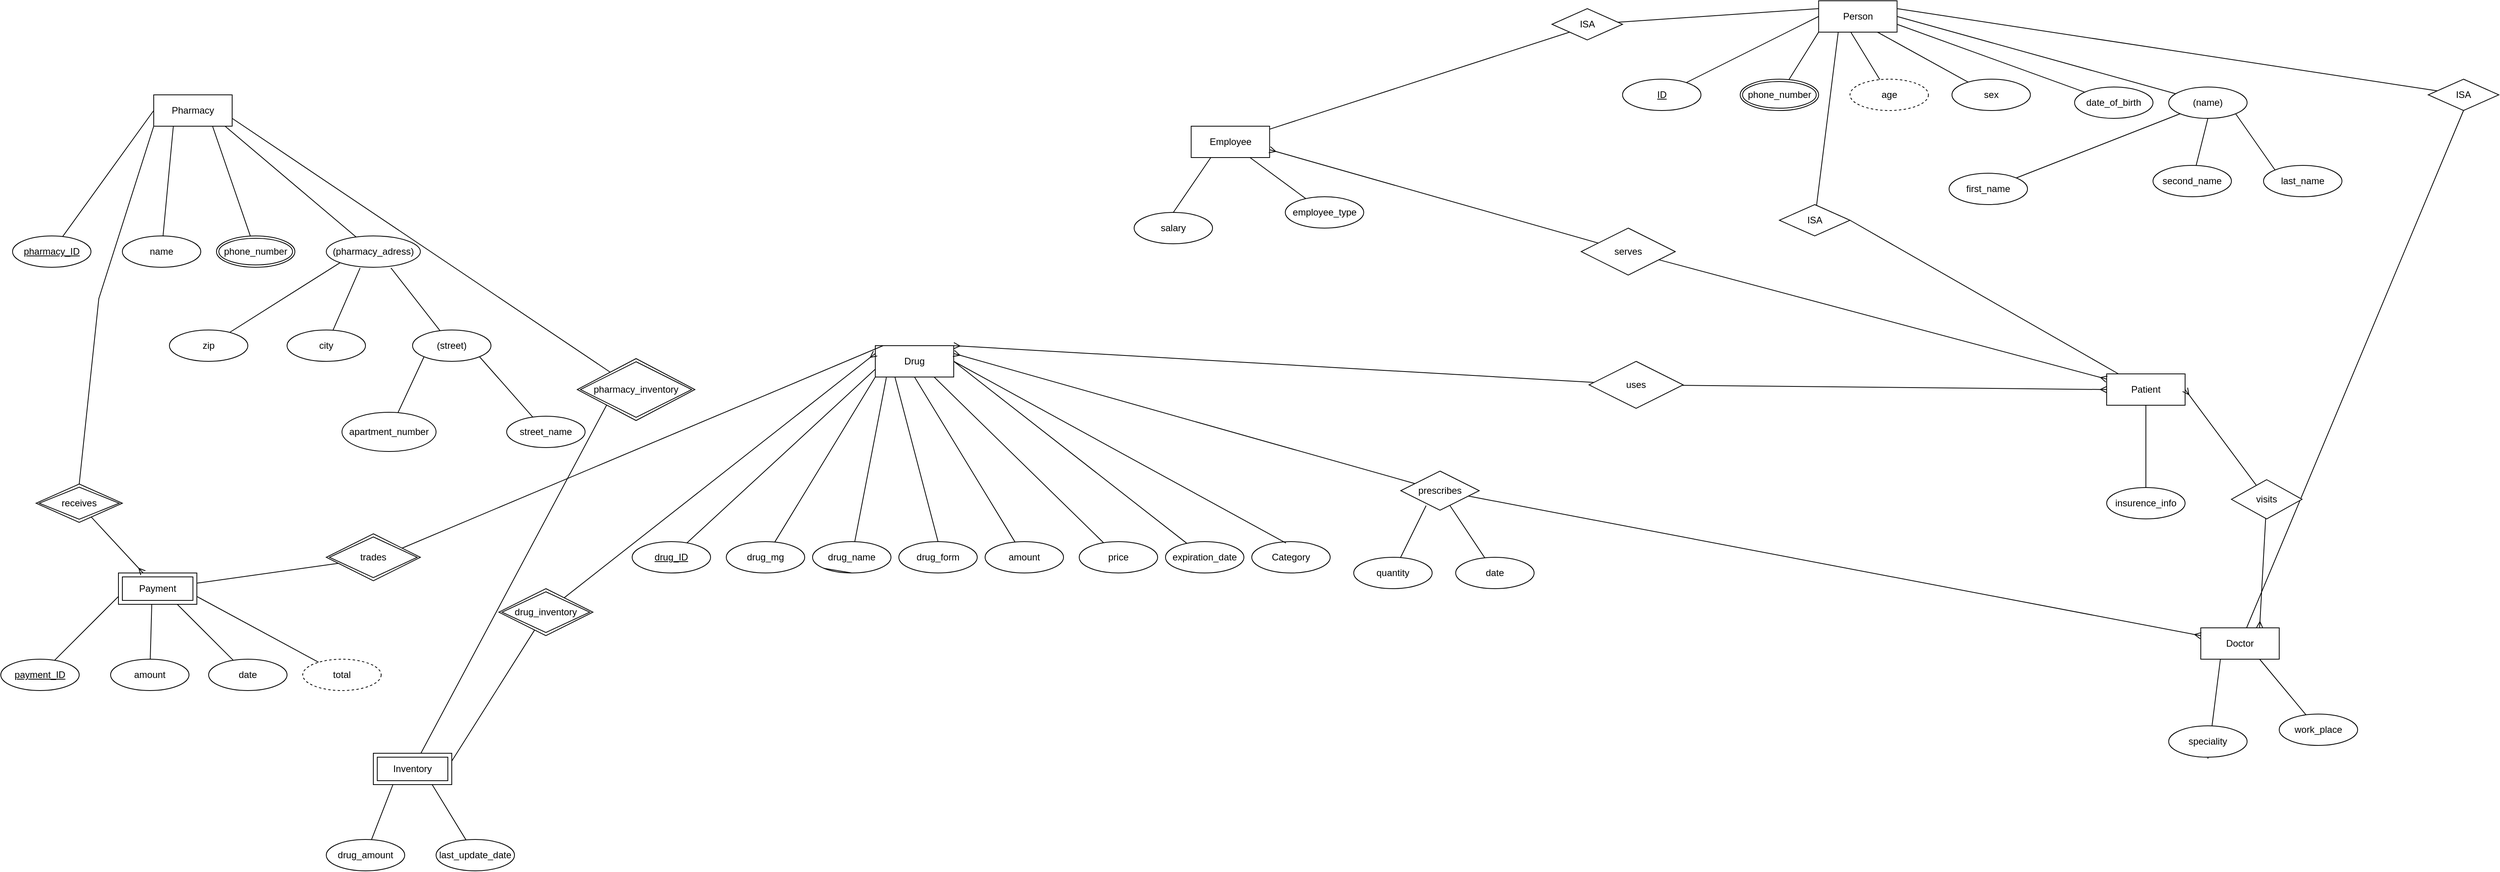 <mxfile version="14.1.1" type="github">
  <diagram id="R2lEEEUBdFMjLlhIrx00" name="Page-1">
    <mxGraphModel dx="1038" dy="548" grid="1" gridSize="10" guides="1" tooltips="1" connect="1" arrows="1" fold="1" page="1" pageScale="1" pageWidth="5000" pageHeight="5000" math="0" shadow="0" extFonts="Permanent Marker^https://fonts.googleapis.com/css?family=Permanent+Marker">
      <root>
        <mxCell id="0" />
        <mxCell id="1" parent="0" />
        <mxCell id="RW5OpeM4LIOE4QkSRuxz-1" value="Pharmacy" style="whiteSpace=wrap;html=1;align=center;" parent="1" vertex="1">
          <mxGeometry x="260" y="120" width="100" height="40" as="geometry" />
        </mxCell>
        <mxCell id="RW5OpeM4LIOE4QkSRuxz-18" style="edgeStyle=none;rounded=0;orthogonalLoop=1;jettySize=auto;html=1;entryX=0;entryY=0.5;entryDx=0;entryDy=0;startArrow=none;startFill=0;endArrow=none;endFill=0;" parent="1" source="RW5OpeM4LIOE4QkSRuxz-2" target="RW5OpeM4LIOE4QkSRuxz-1" edge="1">
          <mxGeometry relative="1" as="geometry" />
        </mxCell>
        <mxCell id="RW5OpeM4LIOE4QkSRuxz-2" value="pharmacy_ID" style="ellipse;whiteSpace=wrap;html=1;align=center;fontStyle=4;" parent="1" vertex="1">
          <mxGeometry x="80" y="300" width="100" height="40" as="geometry" />
        </mxCell>
        <mxCell id="RW5OpeM4LIOE4QkSRuxz-19" style="edgeStyle=none;rounded=0;orthogonalLoop=1;jettySize=auto;html=1;entryX=0.25;entryY=1;entryDx=0;entryDy=0;startArrow=none;startFill=0;endArrow=none;endFill=0;" parent="1" source="RW5OpeM4LIOE4QkSRuxz-3" target="RW5OpeM4LIOE4QkSRuxz-1" edge="1">
          <mxGeometry relative="1" as="geometry" />
        </mxCell>
        <mxCell id="RW5OpeM4LIOE4QkSRuxz-3" value="name" style="ellipse;whiteSpace=wrap;html=1;align=center;" parent="1" vertex="1">
          <mxGeometry x="220" y="300" width="100" height="40" as="geometry" />
        </mxCell>
        <mxCell id="RW5OpeM4LIOE4QkSRuxz-175" style="edgeStyle=none;rounded=0;orthogonalLoop=1;jettySize=auto;html=1;startArrow=none;startFill=0;endArrow=none;endFill=0;" parent="1" source="RW5OpeM4LIOE4QkSRuxz-5" edge="1">
          <mxGeometry relative="1" as="geometry">
            <mxPoint x="351" y="160" as="targetPoint" />
          </mxGeometry>
        </mxCell>
        <mxCell id="RW5OpeM4LIOE4QkSRuxz-5" value="(pharmacy_adress)" style="ellipse;whiteSpace=wrap;html=1;align=center;" parent="1" vertex="1">
          <mxGeometry x="480" y="300" width="120" height="40" as="geometry" />
        </mxCell>
        <mxCell id="RW5OpeM4LIOE4QkSRuxz-20" style="edgeStyle=none;rounded=0;orthogonalLoop=1;jettySize=auto;html=1;entryX=0.75;entryY=1;entryDx=0;entryDy=0;startArrow=none;startFill=0;endArrow=none;endFill=0;" parent="1" source="RW5OpeM4LIOE4QkSRuxz-6" target="RW5OpeM4LIOE4QkSRuxz-1" edge="1">
          <mxGeometry relative="1" as="geometry" />
        </mxCell>
        <mxCell id="RW5OpeM4LIOE4QkSRuxz-6" value="phone_number" style="ellipse;shape=doubleEllipse;margin=3;whiteSpace=wrap;html=1;align=center;" parent="1" vertex="1">
          <mxGeometry x="340" y="300" width="100" height="40" as="geometry" />
        </mxCell>
        <mxCell id="RW5OpeM4LIOE4QkSRuxz-25" style="edgeStyle=none;rounded=0;orthogonalLoop=1;jettySize=auto;html=1;entryX=0;entryY=1;entryDx=0;entryDy=0;startArrow=none;startFill=0;endArrow=none;endFill=0;" parent="1" source="RW5OpeM4LIOE4QkSRuxz-22" target="RW5OpeM4LIOE4QkSRuxz-5" edge="1">
          <mxGeometry relative="1" as="geometry" />
        </mxCell>
        <mxCell id="RW5OpeM4LIOE4QkSRuxz-22" value="zip" style="ellipse;whiteSpace=wrap;html=1;align=center;" parent="1" vertex="1">
          <mxGeometry x="280" y="420" width="100" height="40" as="geometry" />
        </mxCell>
        <mxCell id="RW5OpeM4LIOE4QkSRuxz-27" style="edgeStyle=none;rounded=0;orthogonalLoop=1;jettySize=auto;html=1;entryX=0.687;entryY=1.02;entryDx=0;entryDy=0;entryPerimeter=0;startArrow=none;startFill=0;endArrow=none;endFill=0;" parent="1" source="RW5OpeM4LIOE4QkSRuxz-23" target="RW5OpeM4LIOE4QkSRuxz-5" edge="1">
          <mxGeometry relative="1" as="geometry" />
        </mxCell>
        <mxCell id="RW5OpeM4LIOE4QkSRuxz-23" value="(street)" style="ellipse;whiteSpace=wrap;html=1;align=center;" parent="1" vertex="1">
          <mxGeometry x="590" y="420" width="100" height="40" as="geometry" />
        </mxCell>
        <mxCell id="RW5OpeM4LIOE4QkSRuxz-26" style="edgeStyle=none;rounded=0;orthogonalLoop=1;jettySize=auto;html=1;entryX=0.36;entryY=1.02;entryDx=0;entryDy=0;entryPerimeter=0;startArrow=none;startFill=0;endArrow=none;endFill=0;" parent="1" source="RW5OpeM4LIOE4QkSRuxz-24" target="RW5OpeM4LIOE4QkSRuxz-5" edge="1">
          <mxGeometry relative="1" as="geometry" />
        </mxCell>
        <mxCell id="RW5OpeM4LIOE4QkSRuxz-24" value="city" style="ellipse;whiteSpace=wrap;html=1;align=center;" parent="1" vertex="1">
          <mxGeometry x="430" y="420" width="100" height="40" as="geometry" />
        </mxCell>
        <mxCell id="RW5OpeM4LIOE4QkSRuxz-33" style="edgeStyle=none;rounded=0;orthogonalLoop=1;jettySize=auto;html=1;entryX=1;entryY=1;entryDx=0;entryDy=0;startArrow=none;startFill=0;endArrow=none;endFill=0;" parent="1" source="RW5OpeM4LIOE4QkSRuxz-29" target="RW5OpeM4LIOE4QkSRuxz-23" edge="1">
          <mxGeometry relative="1" as="geometry" />
        </mxCell>
        <mxCell id="RW5OpeM4LIOE4QkSRuxz-29" value="street_name&lt;br&gt;" style="ellipse;whiteSpace=wrap;html=1;align=center;" parent="1" vertex="1">
          <mxGeometry x="710" y="530" width="100" height="40" as="geometry" />
        </mxCell>
        <mxCell id="RW5OpeM4LIOE4QkSRuxz-31" style="edgeStyle=none;rounded=0;orthogonalLoop=1;jettySize=auto;html=1;entryX=0;entryY=1;entryDx=0;entryDy=0;startArrow=none;startFill=0;endArrow=none;endFill=0;" parent="1" source="RW5OpeM4LIOE4QkSRuxz-30" target="RW5OpeM4LIOE4QkSRuxz-23" edge="1">
          <mxGeometry relative="1" as="geometry" />
        </mxCell>
        <mxCell id="RW5OpeM4LIOE4QkSRuxz-30" value="apartment_number" style="ellipse;whiteSpace=wrap;html=1;align=center;" parent="1" vertex="1">
          <mxGeometry x="500" y="525" width="120" height="50" as="geometry" />
        </mxCell>
        <mxCell id="RW5OpeM4LIOE4QkSRuxz-34" value="Person" style="whiteSpace=wrap;html=1;align=center;" parent="1" vertex="1">
          <mxGeometry x="2382.75" width="100" height="40" as="geometry" />
        </mxCell>
        <mxCell id="RW5OpeM4LIOE4QkSRuxz-35" value="Drug" style="whiteSpace=wrap;html=1;align=center;" parent="1" vertex="1">
          <mxGeometry x="1180" y="440" width="100" height="40" as="geometry" />
        </mxCell>
        <mxCell id="RW5OpeM4LIOE4QkSRuxz-44" style="edgeStyle=none;rounded=0;orthogonalLoop=1;jettySize=auto;html=1;entryX=0.25;entryY=1;entryDx=0;entryDy=0;startArrow=none;startFill=0;endArrow=none;endFill=0;exitX=0.5;exitY=0;exitDx=0;exitDy=0;" parent="1" source="RW5OpeM4LIOE4QkSRuxz-134" target="RW5OpeM4LIOE4QkSRuxz-35" edge="1">
          <mxGeometry relative="1" as="geometry">
            <mxPoint x="1158.876" y="580.318" as="sourcePoint" />
          </mxGeometry>
        </mxCell>
        <mxCell id="RW5OpeM4LIOE4QkSRuxz-46" style="edgeStyle=none;rounded=0;orthogonalLoop=1;jettySize=auto;html=1;entryX=0.75;entryY=1;entryDx=0;entryDy=0;startArrow=none;startFill=0;endArrow=none;endFill=0;" parent="1" source="RW5OpeM4LIOE4QkSRuxz-38" target="RW5OpeM4LIOE4QkSRuxz-35" edge="1">
          <mxGeometry relative="1" as="geometry" />
        </mxCell>
        <mxCell id="RW5OpeM4LIOE4QkSRuxz-38" value="price" style="ellipse;whiteSpace=wrap;html=1;align=center;" parent="1" vertex="1">
          <mxGeometry x="1440" y="690" width="100" height="40" as="geometry" />
        </mxCell>
        <mxCell id="RW5OpeM4LIOE4QkSRuxz-47" style="edgeStyle=none;rounded=0;orthogonalLoop=1;jettySize=auto;html=1;entryX=1;entryY=0.5;entryDx=0;entryDy=0;startArrow=none;startFill=0;endArrow=none;endFill=0;" parent="1" source="RW5OpeM4LIOE4QkSRuxz-41" target="RW5OpeM4LIOE4QkSRuxz-35" edge="1">
          <mxGeometry relative="1" as="geometry" />
        </mxCell>
        <mxCell id="RW5OpeM4LIOE4QkSRuxz-41" value="expiration_date" style="ellipse;whiteSpace=wrap;html=1;align=center;" parent="1" vertex="1">
          <mxGeometry x="1550" y="690" width="100" height="40" as="geometry" />
        </mxCell>
        <mxCell id="RW5OpeM4LIOE4QkSRuxz-45" style="edgeStyle=none;rounded=0;orthogonalLoop=1;jettySize=auto;html=1;entryX=0.5;entryY=1;entryDx=0;entryDy=0;startArrow=none;startFill=0;endArrow=none;endFill=0;" parent="1" source="RW5OpeM4LIOE4QkSRuxz-42" target="RW5OpeM4LIOE4QkSRuxz-35" edge="1">
          <mxGeometry relative="1" as="geometry" />
        </mxCell>
        <mxCell id="RW5OpeM4LIOE4QkSRuxz-42" value="amount" style="ellipse;whiteSpace=wrap;html=1;align=center;" parent="1" vertex="1">
          <mxGeometry x="1320" y="690" width="100" height="40" as="geometry" />
        </mxCell>
        <mxCell id="RW5OpeM4LIOE4QkSRuxz-60" style="edgeStyle=none;rounded=0;orthogonalLoop=1;jettySize=auto;html=1;entryX=0;entryY=0.5;entryDx=0;entryDy=0;startArrow=none;startFill=0;endArrow=none;endFill=0;" parent="1" source="RW5OpeM4LIOE4QkSRuxz-51" target="RW5OpeM4LIOE4QkSRuxz-34" edge="1">
          <mxGeometry relative="1" as="geometry" />
        </mxCell>
        <mxCell id="RW5OpeM4LIOE4QkSRuxz-51" value="ID" style="ellipse;whiteSpace=wrap;html=1;align=center;fontStyle=4;" parent="1" vertex="1">
          <mxGeometry x="2132.75" y="100" width="100" height="40" as="geometry" />
        </mxCell>
        <mxCell id="RW5OpeM4LIOE4QkSRuxz-63" style="edgeStyle=none;rounded=0;orthogonalLoop=1;jettySize=auto;html=1;entryX=0.75;entryY=1;entryDx=0;entryDy=0;startArrow=none;startFill=0;endArrow=none;endFill=0;" parent="1" source="RW5OpeM4LIOE4QkSRuxz-54" target="RW5OpeM4LIOE4QkSRuxz-34" edge="1">
          <mxGeometry relative="1" as="geometry" />
        </mxCell>
        <mxCell id="RW5OpeM4LIOE4QkSRuxz-54" value="sex" style="ellipse;whiteSpace=wrap;html=1;align=center;" parent="1" vertex="1">
          <mxGeometry x="2552.75" y="100" width="100" height="40" as="geometry" />
        </mxCell>
        <mxCell id="RW5OpeM4LIOE4QkSRuxz-61" style="edgeStyle=none;rounded=0;orthogonalLoop=1;jettySize=auto;html=1;entryX=0;entryY=1;entryDx=0;entryDy=0;startArrow=none;startFill=0;endArrow=none;endFill=0;" parent="1" source="RW5OpeM4LIOE4QkSRuxz-55" target="RW5OpeM4LIOE4QkSRuxz-34" edge="1">
          <mxGeometry relative="1" as="geometry" />
        </mxCell>
        <mxCell id="RW5OpeM4LIOE4QkSRuxz-55" value="phone_number" style="ellipse;shape=doubleEllipse;margin=3;whiteSpace=wrap;html=1;align=center;" parent="1" vertex="1">
          <mxGeometry x="2282.75" y="100" width="100" height="40" as="geometry" />
        </mxCell>
        <mxCell id="RW5OpeM4LIOE4QkSRuxz-62" style="edgeStyle=none;rounded=0;orthogonalLoop=1;jettySize=auto;html=1;entryX=0.408;entryY=0.99;entryDx=0;entryDy=0;entryPerimeter=0;startArrow=none;startFill=0;endArrow=none;endFill=0;" parent="1" source="RW5OpeM4LIOE4QkSRuxz-57" target="RW5OpeM4LIOE4QkSRuxz-34" edge="1">
          <mxGeometry relative="1" as="geometry" />
        </mxCell>
        <mxCell id="RW5OpeM4LIOE4QkSRuxz-57" value="age" style="ellipse;whiteSpace=wrap;html=1;align=center;dashed=1;" parent="1" vertex="1">
          <mxGeometry x="2422.75" y="100" width="100" height="40" as="geometry" />
        </mxCell>
        <mxCell id="RW5OpeM4LIOE4QkSRuxz-64" style="edgeStyle=none;rounded=0;orthogonalLoop=1;jettySize=auto;html=1;entryX=1;entryY=0.75;entryDx=0;entryDy=0;startArrow=none;startFill=0;endArrow=none;endFill=0;" parent="1" source="RW5OpeM4LIOE4QkSRuxz-58" target="RW5OpeM4LIOE4QkSRuxz-34" edge="1">
          <mxGeometry relative="1" as="geometry" />
        </mxCell>
        <mxCell id="RW5OpeM4LIOE4QkSRuxz-58" value="date_of_birth" style="ellipse;whiteSpace=wrap;html=1;align=center;" parent="1" vertex="1">
          <mxGeometry x="2709.07" y="110" width="100" height="40" as="geometry" />
        </mxCell>
        <mxCell id="RW5OpeM4LIOE4QkSRuxz-65" style="edgeStyle=none;rounded=0;orthogonalLoop=1;jettySize=auto;html=1;entryX=1;entryY=0.5;entryDx=0;entryDy=0;startArrow=none;startFill=0;endArrow=none;endFill=0;" parent="1" source="RW5OpeM4LIOE4QkSRuxz-59" target="RW5OpeM4LIOE4QkSRuxz-34" edge="1">
          <mxGeometry relative="1" as="geometry" />
        </mxCell>
        <mxCell id="RW5OpeM4LIOE4QkSRuxz-59" value="(name)" style="ellipse;whiteSpace=wrap;html=1;align=center;" parent="1" vertex="1">
          <mxGeometry x="2829.07" y="110" width="100" height="40" as="geometry" />
        </mxCell>
        <mxCell id="RW5OpeM4LIOE4QkSRuxz-70" style="edgeStyle=none;rounded=0;orthogonalLoop=1;jettySize=auto;html=1;entryX=0.5;entryY=1;entryDx=0;entryDy=0;startArrow=none;startFill=0;endArrow=none;endFill=0;" parent="1" source="RW5OpeM4LIOE4QkSRuxz-66" target="RW5OpeM4LIOE4QkSRuxz-59" edge="1">
          <mxGeometry relative="1" as="geometry" />
        </mxCell>
        <mxCell id="RW5OpeM4LIOE4QkSRuxz-66" value="second_name" style="ellipse;whiteSpace=wrap;html=1;align=center;" parent="1" vertex="1">
          <mxGeometry x="2809.07" y="210" width="100" height="40" as="geometry" />
        </mxCell>
        <mxCell id="RW5OpeM4LIOE4QkSRuxz-108" style="edgeStyle=none;rounded=0;orthogonalLoop=1;jettySize=auto;html=1;entryX=0;entryY=1;entryDx=0;entryDy=0;startArrow=none;startFill=0;endArrow=none;endFill=0;" parent="1" source="RW5OpeM4LIOE4QkSRuxz-67" target="RW5OpeM4LIOE4QkSRuxz-59" edge="1">
          <mxGeometry relative="1" as="geometry" />
        </mxCell>
        <mxCell id="RW5OpeM4LIOE4QkSRuxz-67" value="first_name" style="ellipse;whiteSpace=wrap;html=1;align=center;" parent="1" vertex="1">
          <mxGeometry x="2549.07" y="220" width="100" height="40" as="geometry" />
        </mxCell>
        <mxCell id="RW5OpeM4LIOE4QkSRuxz-71" style="edgeStyle=none;rounded=0;orthogonalLoop=1;jettySize=auto;html=1;entryX=1;entryY=1;entryDx=0;entryDy=0;startArrow=none;startFill=0;endArrow=none;endFill=0;exitX=0;exitY=0;exitDx=0;exitDy=0;" parent="1" source="RW5OpeM4LIOE4QkSRuxz-68" target="RW5OpeM4LIOE4QkSRuxz-59" edge="1">
          <mxGeometry relative="1" as="geometry">
            <mxPoint x="2997.204" y="212.014" as="sourcePoint" />
          </mxGeometry>
        </mxCell>
        <mxCell id="RW5OpeM4LIOE4QkSRuxz-68" value="last_name" style="ellipse;whiteSpace=wrap;html=1;align=center;" parent="1" vertex="1">
          <mxGeometry x="2950" y="210" width="100" height="40" as="geometry" />
        </mxCell>
        <mxCell id="RW5OpeM4LIOE4QkSRuxz-79" style="edgeStyle=none;rounded=0;orthogonalLoop=1;jettySize=auto;html=1;entryX=0;entryY=1;entryDx=0;entryDy=0;startArrow=none;startFill=0;endArrow=none;endFill=0;" parent="1" source="RW5OpeM4LIOE4QkSRuxz-72" target="RW5OpeM4LIOE4QkSRuxz-77" edge="1">
          <mxGeometry relative="1" as="geometry" />
        </mxCell>
        <mxCell id="RW5OpeM4LIOE4QkSRuxz-72" value="Employee" style="whiteSpace=wrap;html=1;align=center;" parent="1" vertex="1">
          <mxGeometry x="1582.75" y="160" width="100" height="40" as="geometry" />
        </mxCell>
        <mxCell id="RW5OpeM4LIOE4QkSRuxz-111" style="edgeStyle=none;rounded=0;orthogonalLoop=1;jettySize=auto;html=1;entryX=0.25;entryY=1;entryDx=0;entryDy=0;startArrow=none;startFill=0;endArrow=none;endFill=0;exitX=0.5;exitY=0;exitDx=0;exitDy=0;" parent="1" source="RW5OpeM4LIOE4QkSRuxz-73" target="RW5OpeM4LIOE4QkSRuxz-72" edge="1">
          <mxGeometry relative="1" as="geometry">
            <mxPoint x="1530" y="280" as="sourcePoint" />
          </mxGeometry>
        </mxCell>
        <mxCell id="RW5OpeM4LIOE4QkSRuxz-73" value="salary" style="ellipse;whiteSpace=wrap;html=1;align=center;" parent="1" vertex="1">
          <mxGeometry x="1510" y="270" width="100" height="40" as="geometry" />
        </mxCell>
        <mxCell id="RW5OpeM4LIOE4QkSRuxz-76" style="edgeStyle=none;rounded=0;orthogonalLoop=1;jettySize=auto;html=1;entryX=0.75;entryY=1;entryDx=0;entryDy=0;startArrow=none;startFill=0;endArrow=none;endFill=0;" parent="1" source="RW5OpeM4LIOE4QkSRuxz-74" target="RW5OpeM4LIOE4QkSRuxz-72" edge="1">
          <mxGeometry relative="1" as="geometry" />
        </mxCell>
        <mxCell id="RW5OpeM4LIOE4QkSRuxz-74" value="employee_type" style="ellipse;whiteSpace=wrap;html=1;align=center;" parent="1" vertex="1">
          <mxGeometry x="1702.75" y="250" width="100" height="40" as="geometry" />
        </mxCell>
        <mxCell id="RW5OpeM4LIOE4QkSRuxz-78" style="edgeStyle=none;rounded=0;orthogonalLoop=1;jettySize=auto;html=1;entryX=0;entryY=0.25;entryDx=0;entryDy=0;startArrow=none;startFill=0;endArrow=none;endFill=0;" parent="1" source="RW5OpeM4LIOE4QkSRuxz-77" target="RW5OpeM4LIOE4QkSRuxz-34" edge="1">
          <mxGeometry relative="1" as="geometry" />
        </mxCell>
        <mxCell id="RW5OpeM4LIOE4QkSRuxz-77" value="ISA" style="shape=rhombus;perimeter=rhombusPerimeter;whiteSpace=wrap;html=1;align=center;" parent="1" vertex="1">
          <mxGeometry x="2042.75" y="10" width="90" height="40" as="geometry" />
        </mxCell>
        <mxCell id="RW5OpeM4LIOE4QkSRuxz-122" style="edgeStyle=none;rounded=0;orthogonalLoop=1;jettySize=auto;html=1;entryX=0.5;entryY=1;entryDx=0;entryDy=0;startArrow=none;startFill=0;endArrow=none;endFill=0;" parent="1" source="RW5OpeM4LIOE4QkSRuxz-80" target="RW5OpeM4LIOE4QkSRuxz-86" edge="1">
          <mxGeometry relative="1" as="geometry" />
        </mxCell>
        <mxCell id="RW5OpeM4LIOE4QkSRuxz-80" value="Doctor" style="whiteSpace=wrap;html=1;align=center;" parent="1" vertex="1">
          <mxGeometry x="2870" y="800" width="100" height="40" as="geometry" />
        </mxCell>
        <mxCell id="RW5OpeM4LIOE4QkSRuxz-94" style="edgeStyle=none;rounded=0;orthogonalLoop=1;jettySize=auto;html=1;entryX=1;entryY=0.5;entryDx=0;entryDy=0;startArrow=none;startFill=0;endArrow=none;endFill=0;" parent="1" source="RW5OpeM4LIOE4QkSRuxz-81" target="RW5OpeM4LIOE4QkSRuxz-93" edge="1">
          <mxGeometry relative="1" as="geometry" />
        </mxCell>
        <mxCell id="RW5OpeM4LIOE4QkSRuxz-81" value="Patient&lt;br&gt;" style="whiteSpace=wrap;html=1;align=center;" parent="1" vertex="1">
          <mxGeometry x="2750" y="476" width="100" height="40" as="geometry" />
        </mxCell>
        <mxCell id="RW5OpeM4LIOE4QkSRuxz-84" style="edgeStyle=none;rounded=0;orthogonalLoop=1;jettySize=auto;html=1;entryX=0.25;entryY=1;entryDx=0;entryDy=0;startArrow=none;startFill=0;endArrow=none;endFill=0;" parent="1" target="RW5OpeM4LIOE4QkSRuxz-80" edge="1">
          <mxGeometry relative="1" as="geometry">
            <mxPoint x="2879.045" y="967.01" as="sourcePoint" />
          </mxGeometry>
        </mxCell>
        <mxCell id="RW5OpeM4LIOE4QkSRuxz-82" value="speciality" style="ellipse;whiteSpace=wrap;html=1;align=center;" parent="1" vertex="1">
          <mxGeometry x="2829.07" y="925" width="100" height="40" as="geometry" />
        </mxCell>
        <mxCell id="RW5OpeM4LIOE4QkSRuxz-85" style="edgeStyle=none;rounded=0;orthogonalLoop=1;jettySize=auto;html=1;entryX=0.75;entryY=1;entryDx=0;entryDy=0;startArrow=none;startFill=0;endArrow=none;endFill=0;" parent="1" source="RW5OpeM4LIOE4QkSRuxz-83" target="RW5OpeM4LIOE4QkSRuxz-80" edge="1">
          <mxGeometry relative="1" as="geometry" />
        </mxCell>
        <mxCell id="RW5OpeM4LIOE4QkSRuxz-83" value="work_place" style="ellipse;whiteSpace=wrap;html=1;align=center;" parent="1" vertex="1">
          <mxGeometry x="2970" y="910" width="100" height="40" as="geometry" />
        </mxCell>
        <mxCell id="RW5OpeM4LIOE4QkSRuxz-123" style="edgeStyle=none;rounded=0;orthogonalLoop=1;jettySize=auto;html=1;entryX=1;entryY=0.25;entryDx=0;entryDy=0;startArrow=none;startFill=0;endArrow=none;endFill=0;" parent="1" source="RW5OpeM4LIOE4QkSRuxz-86" target="RW5OpeM4LIOE4QkSRuxz-34" edge="1">
          <mxGeometry relative="1" as="geometry" />
        </mxCell>
        <mxCell id="RW5OpeM4LIOE4QkSRuxz-86" value="ISA" style="shape=rhombus;perimeter=rhombusPerimeter;whiteSpace=wrap;html=1;align=center;" parent="1" vertex="1">
          <mxGeometry x="3160" y="100" width="90" height="40" as="geometry" />
        </mxCell>
        <mxCell id="RW5OpeM4LIOE4QkSRuxz-91" style="edgeStyle=none;rounded=0;orthogonalLoop=1;jettySize=auto;html=1;entryX=0.5;entryY=1;entryDx=0;entryDy=0;startArrow=none;startFill=0;endArrow=none;endFill=0;" parent="1" source="RW5OpeM4LIOE4QkSRuxz-90" target="RW5OpeM4LIOE4QkSRuxz-81" edge="1">
          <mxGeometry relative="1" as="geometry" />
        </mxCell>
        <mxCell id="RW5OpeM4LIOE4QkSRuxz-90" value="insurence_info" style="ellipse;whiteSpace=wrap;html=1;align=center;" parent="1" vertex="1">
          <mxGeometry x="2750" y="621" width="100" height="40" as="geometry" />
        </mxCell>
        <mxCell id="RW5OpeM4LIOE4QkSRuxz-119" style="edgeStyle=none;rounded=0;orthogonalLoop=1;jettySize=auto;html=1;entryX=0.25;entryY=1;entryDx=0;entryDy=0;startArrow=none;startFill=0;endArrow=none;endFill=0;" parent="1" source="RW5OpeM4LIOE4QkSRuxz-93" target="RW5OpeM4LIOE4QkSRuxz-34" edge="1">
          <mxGeometry relative="1" as="geometry" />
        </mxCell>
        <mxCell id="RW5OpeM4LIOE4QkSRuxz-93" value="ISA" style="shape=rhombus;perimeter=rhombusPerimeter;whiteSpace=wrap;html=1;align=center;" parent="1" vertex="1">
          <mxGeometry x="2332.75" y="260" width="90" height="40" as="geometry" />
        </mxCell>
        <mxCell id="RW5OpeM4LIOE4QkSRuxz-114" style="edgeStyle=none;rounded=0;orthogonalLoop=1;jettySize=auto;html=1;entryX=1;entryY=0.25;entryDx=0;entryDy=0;startArrow=none;startFill=0;endArrow=ERmany;endFill=0;" parent="1" source="RW5OpeM4LIOE4QkSRuxz-102" target="RW5OpeM4LIOE4QkSRuxz-35" edge="1">
          <mxGeometry relative="1" as="geometry" />
        </mxCell>
        <mxCell id="RW5OpeM4LIOE4QkSRuxz-116" style="edgeStyle=none;rounded=0;orthogonalLoop=1;jettySize=auto;html=1;entryX=0;entryY=0.25;entryDx=0;entryDy=0;startArrow=none;startFill=0;endArrow=ERmany;endFill=0;" parent="1" source="RW5OpeM4LIOE4QkSRuxz-102" target="RW5OpeM4LIOE4QkSRuxz-80" edge="1">
          <mxGeometry relative="1" as="geometry" />
        </mxCell>
        <mxCell id="RW5OpeM4LIOE4QkSRuxz-102" value="prescribes" style="shape=rhombus;perimeter=rhombusPerimeter;whiteSpace=wrap;html=1;align=center;" parent="1" vertex="1">
          <mxGeometry x="1850" y="600" width="100" height="50" as="geometry" />
        </mxCell>
        <mxCell id="RW5OpeM4LIOE4QkSRuxz-117" style="edgeStyle=none;rounded=0;orthogonalLoop=1;jettySize=auto;html=1;entryX=0.75;entryY=0;entryDx=0;entryDy=0;startArrow=none;startFill=0;endArrow=ERmany;endFill=0;" parent="1" source="RW5OpeM4LIOE4QkSRuxz-107" target="RW5OpeM4LIOE4QkSRuxz-80" edge="1">
          <mxGeometry relative="1" as="geometry" />
        </mxCell>
        <mxCell id="RW5OpeM4LIOE4QkSRuxz-118" style="edgeStyle=none;rounded=0;orthogonalLoop=1;jettySize=auto;html=1;entryX=1;entryY=0.5;entryDx=0;entryDy=0;startArrow=none;startFill=0;endArrow=ERmany;endFill=0;" parent="1" source="RW5OpeM4LIOE4QkSRuxz-107" target="RW5OpeM4LIOE4QkSRuxz-81" edge="1">
          <mxGeometry relative="1" as="geometry" />
        </mxCell>
        <mxCell id="RW5OpeM4LIOE4QkSRuxz-107" value="visits" style="shape=rhombus;perimeter=rhombusPerimeter;whiteSpace=wrap;html=1;align=center;" parent="1" vertex="1">
          <mxGeometry x="2909.07" y="611" width="90" height="50" as="geometry" />
        </mxCell>
        <mxCell id="RW5OpeM4LIOE4QkSRuxz-125" style="edgeStyle=none;rounded=0;orthogonalLoop=1;jettySize=auto;html=1;entryX=0;entryY=0.5;entryDx=0;entryDy=0;startArrow=none;startFill=0;endArrow=ERmany;endFill=0;" parent="1" source="RW5OpeM4LIOE4QkSRuxz-124" target="RW5OpeM4LIOE4QkSRuxz-81" edge="1">
          <mxGeometry relative="1" as="geometry" />
        </mxCell>
        <mxCell id="RW5OpeM4LIOE4QkSRuxz-126" style="edgeStyle=none;rounded=0;orthogonalLoop=1;jettySize=auto;html=1;entryX=1;entryY=0;entryDx=0;entryDy=0;startArrow=none;startFill=0;endArrow=ERmany;endFill=0;" parent="1" source="RW5OpeM4LIOE4QkSRuxz-124" target="RW5OpeM4LIOE4QkSRuxz-35" edge="1">
          <mxGeometry relative="1" as="geometry" />
        </mxCell>
        <mxCell id="RW5OpeM4LIOE4QkSRuxz-124" value="uses" style="shape=rhombus;perimeter=rhombusPerimeter;whiteSpace=wrap;html=1;align=center;" parent="1" vertex="1">
          <mxGeometry x="2090" y="460" width="120" height="60" as="geometry" />
        </mxCell>
        <mxCell id="RW5OpeM4LIOE4QkSRuxz-155" style="edgeStyle=none;rounded=0;orthogonalLoop=1;jettySize=auto;html=1;entryX=0;entryY=1;entryDx=0;entryDy=0;startArrow=none;startFill=0;endArrow=none;endFill=0;" parent="1" source="RW5OpeM4LIOE4QkSRuxz-132" target="RW5OpeM4LIOE4QkSRuxz-35" edge="1">
          <mxGeometry relative="1" as="geometry" />
        </mxCell>
        <mxCell id="RW5OpeM4LIOE4QkSRuxz-132" value="drug_mg" style="ellipse;whiteSpace=wrap;html=1;align=center;" parent="1" vertex="1">
          <mxGeometry x="990" y="690" width="100" height="40" as="geometry" />
        </mxCell>
        <mxCell id="RW5OpeM4LIOE4QkSRuxz-154" style="edgeStyle=none;rounded=0;orthogonalLoop=1;jettySize=auto;html=1;entryX=0.141;entryY=1.015;entryDx=0;entryDy=0;entryPerimeter=0;startArrow=none;startFill=0;endArrow=none;endFill=0;" parent="1" source="RW5OpeM4LIOE4QkSRuxz-133" target="RW5OpeM4LIOE4QkSRuxz-35" edge="1">
          <mxGeometry relative="1" as="geometry" />
        </mxCell>
        <mxCell id="RW5OpeM4LIOE4QkSRuxz-133" value="drug_name" style="ellipse;whiteSpace=wrap;html=1;align=center;" parent="1" vertex="1">
          <mxGeometry x="1100" y="690" width="100" height="40" as="geometry" />
        </mxCell>
        <mxCell id="RW5OpeM4LIOE4QkSRuxz-134" value="drug_form" style="ellipse;whiteSpace=wrap;html=1;align=center;" parent="1" vertex="1">
          <mxGeometry x="1210" y="690" width="100" height="40" as="geometry" />
        </mxCell>
        <mxCell id="RW5OpeM4LIOE4QkSRuxz-156" style="edgeStyle=none;rounded=0;orthogonalLoop=1;jettySize=auto;html=1;entryX=0;entryY=0.75;entryDx=0;entryDy=0;startArrow=none;startFill=0;endArrow=none;endFill=0;" parent="1" source="RW5OpeM4LIOE4QkSRuxz-135" target="RW5OpeM4LIOE4QkSRuxz-35" edge="1">
          <mxGeometry relative="1" as="geometry" />
        </mxCell>
        <mxCell id="RW5OpeM4LIOE4QkSRuxz-135" value="drug_ID" style="ellipse;whiteSpace=wrap;html=1;align=center;fontStyle=4;" parent="1" vertex="1">
          <mxGeometry x="870" y="690" width="100" height="40" as="geometry" />
        </mxCell>
        <mxCell id="RW5OpeM4LIOE4QkSRuxz-137" style="edgeStyle=none;rounded=0;orthogonalLoop=1;jettySize=auto;html=1;exitX=0.5;exitY=1;exitDx=0;exitDy=0;entryX=0;entryY=1;entryDx=0;entryDy=0;startArrow=none;startFill=0;endArrow=none;endFill=0;" parent="1" source="RW5OpeM4LIOE4QkSRuxz-133" target="RW5OpeM4LIOE4QkSRuxz-133" edge="1">
          <mxGeometry relative="1" as="geometry" />
        </mxCell>
        <mxCell id="RW5OpeM4LIOE4QkSRuxz-147" style="edgeStyle=none;rounded=0;orthogonalLoop=1;jettySize=auto;html=1;entryX=0.25;entryY=1;entryDx=0;entryDy=0;startArrow=none;startFill=0;endArrow=none;endFill=0;" parent="1" source="RW5OpeM4LIOE4QkSRuxz-144" target="RW5OpeM4LIOE4QkSRuxz-145" edge="1">
          <mxGeometry relative="1" as="geometry" />
        </mxCell>
        <mxCell id="RW5OpeM4LIOE4QkSRuxz-144" value="drug_amount" style="ellipse;whiteSpace=wrap;html=1;align=center;" parent="1" vertex="1">
          <mxGeometry x="480" y="1070" width="100" height="40" as="geometry" />
        </mxCell>
        <mxCell id="RW5OpeM4LIOE4QkSRuxz-178" style="edgeStyle=none;rounded=0;orthogonalLoop=1;jettySize=auto;html=1;entryX=0;entryY=1;entryDx=0;entryDy=0;startArrow=none;startFill=0;endArrow=none;endFill=0;" parent="1" source="RW5OpeM4LIOE4QkSRuxz-145" target="RW5OpeM4LIOE4QkSRuxz-148" edge="1">
          <mxGeometry relative="1" as="geometry" />
        </mxCell>
        <mxCell id="RW5OpeM4LIOE4QkSRuxz-145" value="Inventory" style="shape=ext;margin=3;double=1;whiteSpace=wrap;html=1;align=center;" parent="1" vertex="1">
          <mxGeometry x="540" y="960" width="100" height="40" as="geometry" />
        </mxCell>
        <mxCell id="RW5OpeM4LIOE4QkSRuxz-176" style="edgeStyle=none;rounded=0;orthogonalLoop=1;jettySize=auto;html=1;entryX=1;entryY=0.75;entryDx=0;entryDy=0;startArrow=none;startFill=0;endArrow=none;endFill=0;" parent="1" source="RW5OpeM4LIOE4QkSRuxz-148" target="RW5OpeM4LIOE4QkSRuxz-1" edge="1">
          <mxGeometry relative="1" as="geometry" />
        </mxCell>
        <mxCell id="RW5OpeM4LIOE4QkSRuxz-148" value="pharmacy_inventory" style="shape=rhombus;double=1;perimeter=rhombusPerimeter;whiteSpace=wrap;html=1;align=center;" parent="1" vertex="1">
          <mxGeometry x="800" y="456.5" width="150" height="79" as="geometry" />
        </mxCell>
        <mxCell id="RW5OpeM4LIOE4QkSRuxz-152" style="edgeStyle=none;rounded=0;orthogonalLoop=1;jettySize=auto;html=1;entryX=1;entryY=0.25;entryDx=0;entryDy=0;startArrow=none;startFill=0;endArrow=none;endFill=0;" parent="1" source="RW5OpeM4LIOE4QkSRuxz-151" target="RW5OpeM4LIOE4QkSRuxz-145" edge="1">
          <mxGeometry relative="1" as="geometry" />
        </mxCell>
        <mxCell id="RW5OpeM4LIOE4QkSRuxz-153" style="edgeStyle=none;rounded=0;orthogonalLoop=1;jettySize=auto;html=1;entryX=0;entryY=0.25;entryDx=0;entryDy=0;startArrow=none;startFill=0;endArrow=ERmany;endFill=0;" parent="1" source="RW5OpeM4LIOE4QkSRuxz-151" target="RW5OpeM4LIOE4QkSRuxz-35" edge="1">
          <mxGeometry relative="1" as="geometry" />
        </mxCell>
        <mxCell id="RW5OpeM4LIOE4QkSRuxz-151" value="drug_inventory" style="shape=rhombus;double=1;perimeter=rhombusPerimeter;whiteSpace=wrap;html=1;align=center;" parent="1" vertex="1">
          <mxGeometry x="700" y="750" width="120" height="60" as="geometry" />
        </mxCell>
        <mxCell id="RW5OpeM4LIOE4QkSRuxz-189" style="edgeStyle=none;rounded=0;orthogonalLoop=1;jettySize=auto;html=1;startArrow=none;startFill=0;endArrow=none;endFill=0;entryX=0.155;entryY=0.621;entryDx=0;entryDy=0;entryPerimeter=0;" parent="1" source="RW5OpeM4LIOE4QkSRuxz-166" target="748xnYNNsS8RYWUNVnP7-1" edge="1">
          <mxGeometry relative="1" as="geometry">
            <mxPoint x="503.151" y="716.575" as="targetPoint" />
          </mxGeometry>
        </mxCell>
        <mxCell id="RW5OpeM4LIOE4QkSRuxz-166" value="Payment&lt;br&gt;" style="shape=ext;margin=3;double=1;whiteSpace=wrap;html=1;align=center;" parent="1" vertex="1">
          <mxGeometry x="215" y="730" width="100" height="40" as="geometry" />
        </mxCell>
        <mxCell id="RW5OpeM4LIOE4QkSRuxz-167" style="edgeStyle=none;rounded=0;orthogonalLoop=1;jettySize=auto;html=1;entryX=0;entryY=0.75;entryDx=0;entryDy=0;startArrow=none;startFill=0;endArrow=none;endFill=0;" parent="1" source="RW5OpeM4LIOE4QkSRuxz-168" target="RW5OpeM4LIOE4QkSRuxz-166" edge="1">
          <mxGeometry relative="1" as="geometry" />
        </mxCell>
        <mxCell id="RW5OpeM4LIOE4QkSRuxz-168" value="payment_ID" style="ellipse;whiteSpace=wrap;html=1;align=center;fontStyle=4;" parent="1" vertex="1">
          <mxGeometry x="65" y="840" width="100" height="40" as="geometry" />
        </mxCell>
        <mxCell id="RW5OpeM4LIOE4QkSRuxz-169" style="edgeStyle=none;rounded=0;orthogonalLoop=1;jettySize=auto;html=1;entryX=0.425;entryY=1.006;entryDx=0;entryDy=0;entryPerimeter=0;startArrow=none;startFill=0;endArrow=none;endFill=0;" parent="1" source="RW5OpeM4LIOE4QkSRuxz-170" target="RW5OpeM4LIOE4QkSRuxz-166" edge="1">
          <mxGeometry relative="1" as="geometry" />
        </mxCell>
        <mxCell id="RW5OpeM4LIOE4QkSRuxz-170" value="amount" style="ellipse;whiteSpace=wrap;html=1;align=center;" parent="1" vertex="1">
          <mxGeometry x="205" y="840" width="100" height="40" as="geometry" />
        </mxCell>
        <mxCell id="RW5OpeM4LIOE4QkSRuxz-171" style="edgeStyle=none;rounded=0;orthogonalLoop=1;jettySize=auto;html=1;entryX=0.75;entryY=1;entryDx=0;entryDy=0;startArrow=none;startFill=0;endArrow=none;endFill=0;" parent="1" source="RW5OpeM4LIOE4QkSRuxz-172" target="RW5OpeM4LIOE4QkSRuxz-166" edge="1">
          <mxGeometry relative="1" as="geometry" />
        </mxCell>
        <mxCell id="RW5OpeM4LIOE4QkSRuxz-172" value="date" style="ellipse;whiteSpace=wrap;html=1;align=center;" parent="1" vertex="1">
          <mxGeometry x="330" y="840" width="100" height="40" as="geometry" />
        </mxCell>
        <mxCell id="RW5OpeM4LIOE4QkSRuxz-173" style="edgeStyle=none;rounded=0;orthogonalLoop=1;jettySize=auto;html=1;entryX=1;entryY=0.75;entryDx=0;entryDy=0;startArrow=none;startFill=0;endArrow=none;endFill=0;" parent="1" source="RW5OpeM4LIOE4QkSRuxz-174" target="RW5OpeM4LIOE4QkSRuxz-166" edge="1">
          <mxGeometry relative="1" as="geometry" />
        </mxCell>
        <mxCell id="RW5OpeM4LIOE4QkSRuxz-174" value="total" style="ellipse;whiteSpace=wrap;html=1;align=center;dashed=1;" parent="1" vertex="1">
          <mxGeometry x="450" y="840" width="100" height="40" as="geometry" />
        </mxCell>
        <mxCell id="RW5OpeM4LIOE4QkSRuxz-190" style="edgeStyle=none;rounded=0;orthogonalLoop=1;jettySize=auto;html=1;entryX=0.1;entryY=0;entryDx=0;entryDy=0;entryPerimeter=0;startArrow=none;startFill=0;endArrow=none;endFill=0;exitX=0.792;exitY=0.317;exitDx=0;exitDy=0;exitPerimeter=0;" parent="1" source="748xnYNNsS8RYWUNVnP7-1" target="RW5OpeM4LIOE4QkSRuxz-35" edge="1">
          <mxGeometry relative="1" as="geometry">
            <mxPoint x="582.542" y="696.271" as="sourcePoint" />
          </mxGeometry>
        </mxCell>
        <mxCell id="RW5OpeM4LIOE4QkSRuxz-185" style="edgeStyle=none;rounded=0;orthogonalLoop=1;jettySize=auto;html=1;startArrow=none;startFill=0;endArrow=ERmany;endFill=0;exitX=0.637;exitY=0.853;exitDx=0;exitDy=0;exitPerimeter=0;" parent="1" source="748xnYNNsS8RYWUNVnP7-2" target="RW5OpeM4LIOE4QkSRuxz-166" edge="1">
          <mxGeometry relative="1" as="geometry">
            <mxPoint x="180" y="661" as="sourcePoint" />
          </mxGeometry>
        </mxCell>
        <mxCell id="RW5OpeM4LIOE4QkSRuxz-186" style="edgeStyle=none;rounded=0;orthogonalLoop=1;jettySize=auto;html=1;entryX=0;entryY=1;entryDx=0;entryDy=0;startArrow=none;startFill=0;endArrow=none;endFill=0;exitX=0.5;exitY=0;exitDx=0;exitDy=0;" parent="1" source="748xnYNNsS8RYWUNVnP7-2" target="RW5OpeM4LIOE4QkSRuxz-1" edge="1">
          <mxGeometry relative="1" as="geometry">
            <Array as="points">
              <mxPoint x="190" y="380" />
            </Array>
            <mxPoint x="163" y="613" as="sourcePoint" />
          </mxGeometry>
        </mxCell>
        <mxCell id="RW5OpeM4LIOE4QkSRuxz-194" style="edgeStyle=none;rounded=0;orthogonalLoop=1;jettySize=auto;html=1;entryX=0.323;entryY=0.883;entryDx=0;entryDy=0;entryPerimeter=0;startArrow=none;startFill=0;endArrow=none;endFill=0;" parent="1" source="RW5OpeM4LIOE4QkSRuxz-192" target="RW5OpeM4LIOE4QkSRuxz-102" edge="1">
          <mxGeometry relative="1" as="geometry" />
        </mxCell>
        <mxCell id="RW5OpeM4LIOE4QkSRuxz-192" value="quantity" style="ellipse;whiteSpace=wrap;html=1;align=center;" parent="1" vertex="1">
          <mxGeometry x="1790" y="710" width="100" height="40" as="geometry" />
        </mxCell>
        <mxCell id="RW5OpeM4LIOE4QkSRuxz-195" style="edgeStyle=none;rounded=0;orthogonalLoop=1;jettySize=auto;html=1;startArrow=none;startFill=0;endArrow=none;endFill=0;" parent="1" source="RW5OpeM4LIOE4QkSRuxz-193" target="RW5OpeM4LIOE4QkSRuxz-102" edge="1">
          <mxGeometry relative="1" as="geometry" />
        </mxCell>
        <mxCell id="RW5OpeM4LIOE4QkSRuxz-193" value="date" style="ellipse;whiteSpace=wrap;html=1;align=center;" parent="1" vertex="1">
          <mxGeometry x="1920" y="710" width="100" height="40" as="geometry" />
        </mxCell>
        <mxCell id="RW5OpeM4LIOE4QkSRuxz-197" style="edgeStyle=none;rounded=0;orthogonalLoop=1;jettySize=auto;html=1;entryX=1;entryY=0.75;entryDx=0;entryDy=0;startArrow=none;startFill=0;endArrow=ERmany;endFill=0;" parent="1" source="RW5OpeM4LIOE4QkSRuxz-196" target="RW5OpeM4LIOE4QkSRuxz-72" edge="1">
          <mxGeometry relative="1" as="geometry" />
        </mxCell>
        <mxCell id="RW5OpeM4LIOE4QkSRuxz-198" style="edgeStyle=none;rounded=0;orthogonalLoop=1;jettySize=auto;html=1;startArrow=none;startFill=0;endArrow=ERmany;endFill=0;" parent="1" source="RW5OpeM4LIOE4QkSRuxz-196" target="RW5OpeM4LIOE4QkSRuxz-81" edge="1">
          <mxGeometry relative="1" as="geometry" />
        </mxCell>
        <mxCell id="RW5OpeM4LIOE4QkSRuxz-196" value="serves" style="shape=rhombus;perimeter=rhombusPerimeter;whiteSpace=wrap;html=1;align=center;" parent="1" vertex="1">
          <mxGeometry x="2080" y="290" width="120" height="60" as="geometry" />
        </mxCell>
        <mxCell id="RW5OpeM4LIOE4QkSRuxz-200" style="edgeStyle=none;rounded=0;orthogonalLoop=1;jettySize=auto;html=1;entryX=0.75;entryY=1;entryDx=0;entryDy=0;startArrow=none;startFill=0;endArrow=none;endFill=0;" parent="1" source="RW5OpeM4LIOE4QkSRuxz-199" target="RW5OpeM4LIOE4QkSRuxz-145" edge="1">
          <mxGeometry relative="1" as="geometry" />
        </mxCell>
        <mxCell id="RW5OpeM4LIOE4QkSRuxz-199" value="last_update_date" style="ellipse;whiteSpace=wrap;html=1;align=center;" parent="1" vertex="1">
          <mxGeometry x="620" y="1070" width="100" height="40" as="geometry" />
        </mxCell>
        <mxCell id="748xnYNNsS8RYWUNVnP7-1" value="trades" style="shape=rhombus;double=1;perimeter=rhombusPerimeter;whiteSpace=wrap;html=1;align=center;" parent="1" vertex="1">
          <mxGeometry x="480" y="680" width="120" height="60" as="geometry" />
        </mxCell>
        <mxCell id="748xnYNNsS8RYWUNVnP7-2" value="receives" style="shape=rhombus;double=1;perimeter=rhombusPerimeter;whiteSpace=wrap;html=1;align=center;" parent="1" vertex="1">
          <mxGeometry x="110" y="616.5" width="110" height="49" as="geometry" />
        </mxCell>
        <mxCell id="BrEqR3BAkGd64kz1jd-5-3" value="Category" style="ellipse;whiteSpace=wrap;html=1;align=center;" vertex="1" parent="1">
          <mxGeometry x="1660" y="690" width="100" height="40" as="geometry" />
        </mxCell>
        <mxCell id="BrEqR3BAkGd64kz1jd-5-7" style="edgeStyle=none;rounded=0;orthogonalLoop=1;jettySize=auto;html=1;entryX=1;entryY=0.5;entryDx=0;entryDy=0;startArrow=none;startFill=0;endArrow=none;endFill=0;exitX=0.436;exitY=0.045;exitDx=0;exitDy=0;exitPerimeter=0;" edge="1" parent="1" source="BrEqR3BAkGd64kz1jd-5-3" target="RW5OpeM4LIOE4QkSRuxz-35">
          <mxGeometry relative="1" as="geometry">
            <mxPoint x="1682.754" y="687.486" as="sourcePoint" />
            <mxPoint x="1466.67" y="476" as="targetPoint" />
          </mxGeometry>
        </mxCell>
      </root>
    </mxGraphModel>
  </diagram>
</mxfile>
